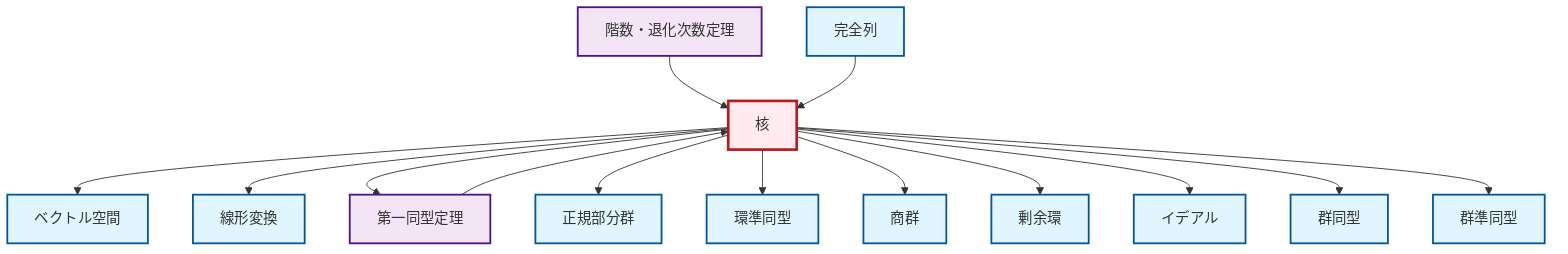 graph TD
    classDef definition fill:#e1f5fe,stroke:#01579b,stroke-width:2px
    classDef theorem fill:#f3e5f5,stroke:#4a148c,stroke-width:2px
    classDef axiom fill:#fff3e0,stroke:#e65100,stroke-width:2px
    classDef example fill:#e8f5e9,stroke:#1b5e20,stroke-width:2px
    classDef current fill:#ffebee,stroke:#b71c1c,stroke-width:3px
    def-linear-transformation["線形変換"]:::definition
    thm-rank-nullity["階数・退化次数定理"]:::theorem
    def-quotient-ring["剰余環"]:::definition
    def-vector-space["ベクトル空間"]:::definition
    thm-first-isomorphism["第一同型定理"]:::theorem
    def-ideal["イデアル"]:::definition
    def-quotient-group["商群"]:::definition
    def-exact-sequence["完全列"]:::definition
    def-ring-homomorphism["環準同型"]:::definition
    def-kernel["核"]:::definition
    def-homomorphism["群準同型"]:::definition
    def-normal-subgroup["正規部分群"]:::definition
    def-isomorphism["群同型"]:::definition
    def-kernel --> def-vector-space
    def-kernel --> def-linear-transformation
    def-kernel --> thm-first-isomorphism
    def-kernel --> def-normal-subgroup
    def-kernel --> def-ring-homomorphism
    def-kernel --> def-quotient-group
    thm-rank-nullity --> def-kernel
    def-kernel --> def-quotient-ring
    def-kernel --> def-ideal
    def-kernel --> def-isomorphism
    def-exact-sequence --> def-kernel
    thm-first-isomorphism --> def-kernel
    def-kernel --> def-homomorphism
    class def-kernel current